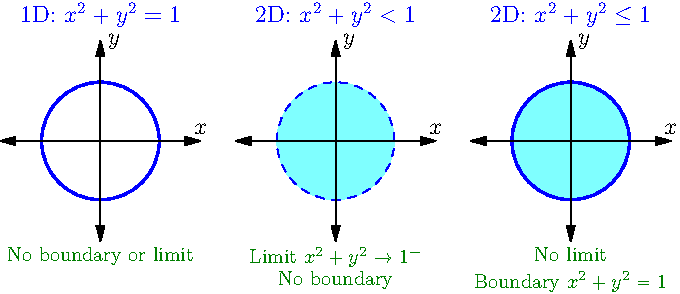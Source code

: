 size(12cm);

real w = 1.7;
picture axes;
draw(axes, (-w,0)--(w,0), Arrows);
draw(axes, (0,-w)--(0,w), Arrows);
label(axes, "$x$", (w,0), dir(90));
label(axes, "$y$", (0,w), dir(0));

picture one, two, three;

draw(one, unitcircle, blue+1.2);
filldraw(two, unitcircle, lightcyan, blue+dashed);
filldraw(three, unitcircle, lightcyan, blue+1.2);

label(one, "1D: $x^2+y^2=1$", w*dir(90), 2*dir(90), blue);
label(two, "2D: $x^2+y^2<1$", w*dir(90), 2*dir(90), blue);
label(three, "2D: $x^2+y^2 \le 1$", w*dir(90), 2*dir(90), blue);

label(one, "No boundary or limit", w*dir(270), dir(270), deepgreen+fontsize(10pt));
label(two, "Limit $x^2+y^2 \to 1^-$", w*dir(270), dir(270), deepgreen+fontsize(10pt));
label(two, "No boundary", w*dir(270), 5*dir(270), deepgreen+fontsize(10pt));
label(three, "No limit", w*dir(270), dir(270), deepgreen+fontsize(10pt));
label(three, "Boundary $x^2+y^2=1$", w*dir(270), 5*dir(270), deepgreen+fontsize(10pt));

add(one, axes);
add(two, axes);
add(three, axes);

add(one);
add(shift(4,0)*two);
add(shift(8,0)*three);
